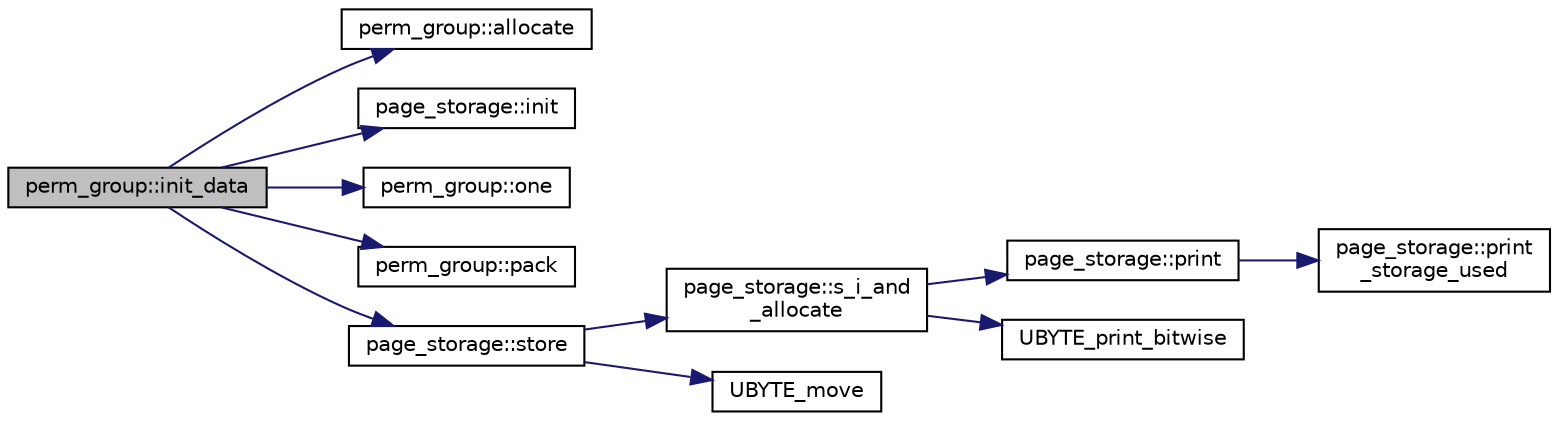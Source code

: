 digraph "perm_group::init_data"
{
  edge [fontname="Helvetica",fontsize="10",labelfontname="Helvetica",labelfontsize="10"];
  node [fontname="Helvetica",fontsize="10",shape=record];
  rankdir="LR";
  Node130 [label="perm_group::init_data",height=0.2,width=0.4,color="black", fillcolor="grey75", style="filled", fontcolor="black"];
  Node130 -> Node131 [color="midnightblue",fontsize="10",style="solid",fontname="Helvetica"];
  Node131 [label="perm_group::allocate",height=0.2,width=0.4,color="black", fillcolor="white", style="filled",URL="$df/d0a/classperm__group.html#a597c9991f5c1d8b16cc74bcd7003ee73"];
  Node130 -> Node132 [color="midnightblue",fontsize="10",style="solid",fontname="Helvetica"];
  Node132 [label="page_storage::init",height=0.2,width=0.4,color="black", fillcolor="white", style="filled",URL="$dc/d72/classpage__storage.html#a53d9d92efcff0000764402fcf7cef6e2"];
  Node130 -> Node133 [color="midnightblue",fontsize="10",style="solid",fontname="Helvetica"];
  Node133 [label="perm_group::one",height=0.2,width=0.4,color="black", fillcolor="white", style="filled",URL="$df/d0a/classperm__group.html#ab959c8e4c528c27dfc8d4ac1919681ee"];
  Node130 -> Node134 [color="midnightblue",fontsize="10",style="solid",fontname="Helvetica"];
  Node134 [label="perm_group::pack",height=0.2,width=0.4,color="black", fillcolor="white", style="filled",URL="$df/d0a/classperm__group.html#aa4595f87262bd95ed5656704c9cfa164"];
  Node130 -> Node135 [color="midnightblue",fontsize="10",style="solid",fontname="Helvetica"];
  Node135 [label="page_storage::store",height=0.2,width=0.4,color="black", fillcolor="white", style="filled",URL="$dc/d72/classpage__storage.html#a3d04ee0a97310a8211e223ccea1d2d3f"];
  Node135 -> Node136 [color="midnightblue",fontsize="10",style="solid",fontname="Helvetica"];
  Node136 [label="page_storage::s_i_and\l_allocate",height=0.2,width=0.4,color="black", fillcolor="white", style="filled",URL="$dc/d72/classpage__storage.html#aa43eb1ae49a6688771f7a89cbe2cd7bf"];
  Node136 -> Node137 [color="midnightblue",fontsize="10",style="solid",fontname="Helvetica"];
  Node137 [label="page_storage::print",height=0.2,width=0.4,color="black", fillcolor="white", style="filled",URL="$dc/d72/classpage__storage.html#a61e349f7431f6e16328bcfbc7e1d5633"];
  Node137 -> Node138 [color="midnightblue",fontsize="10",style="solid",fontname="Helvetica"];
  Node138 [label="page_storage::print\l_storage_used",height=0.2,width=0.4,color="black", fillcolor="white", style="filled",URL="$dc/d72/classpage__storage.html#a719dd1f54fd300fbc94ca2b750ed4508"];
  Node136 -> Node139 [color="midnightblue",fontsize="10",style="solid",fontname="Helvetica"];
  Node139 [label="UBYTE_print_bitwise",height=0.2,width=0.4,color="black", fillcolor="white", style="filled",URL="$d5/db4/io__and__os_8h.html#a920069ee78174f219534fed767865637"];
  Node135 -> Node140 [color="midnightblue",fontsize="10",style="solid",fontname="Helvetica"];
  Node140 [label="UBYTE_move",height=0.2,width=0.4,color="black", fillcolor="white", style="filled",URL="$d9/d60/discreta_8h.html#ae0491e6776a8371ca5387826b752780b"];
}
